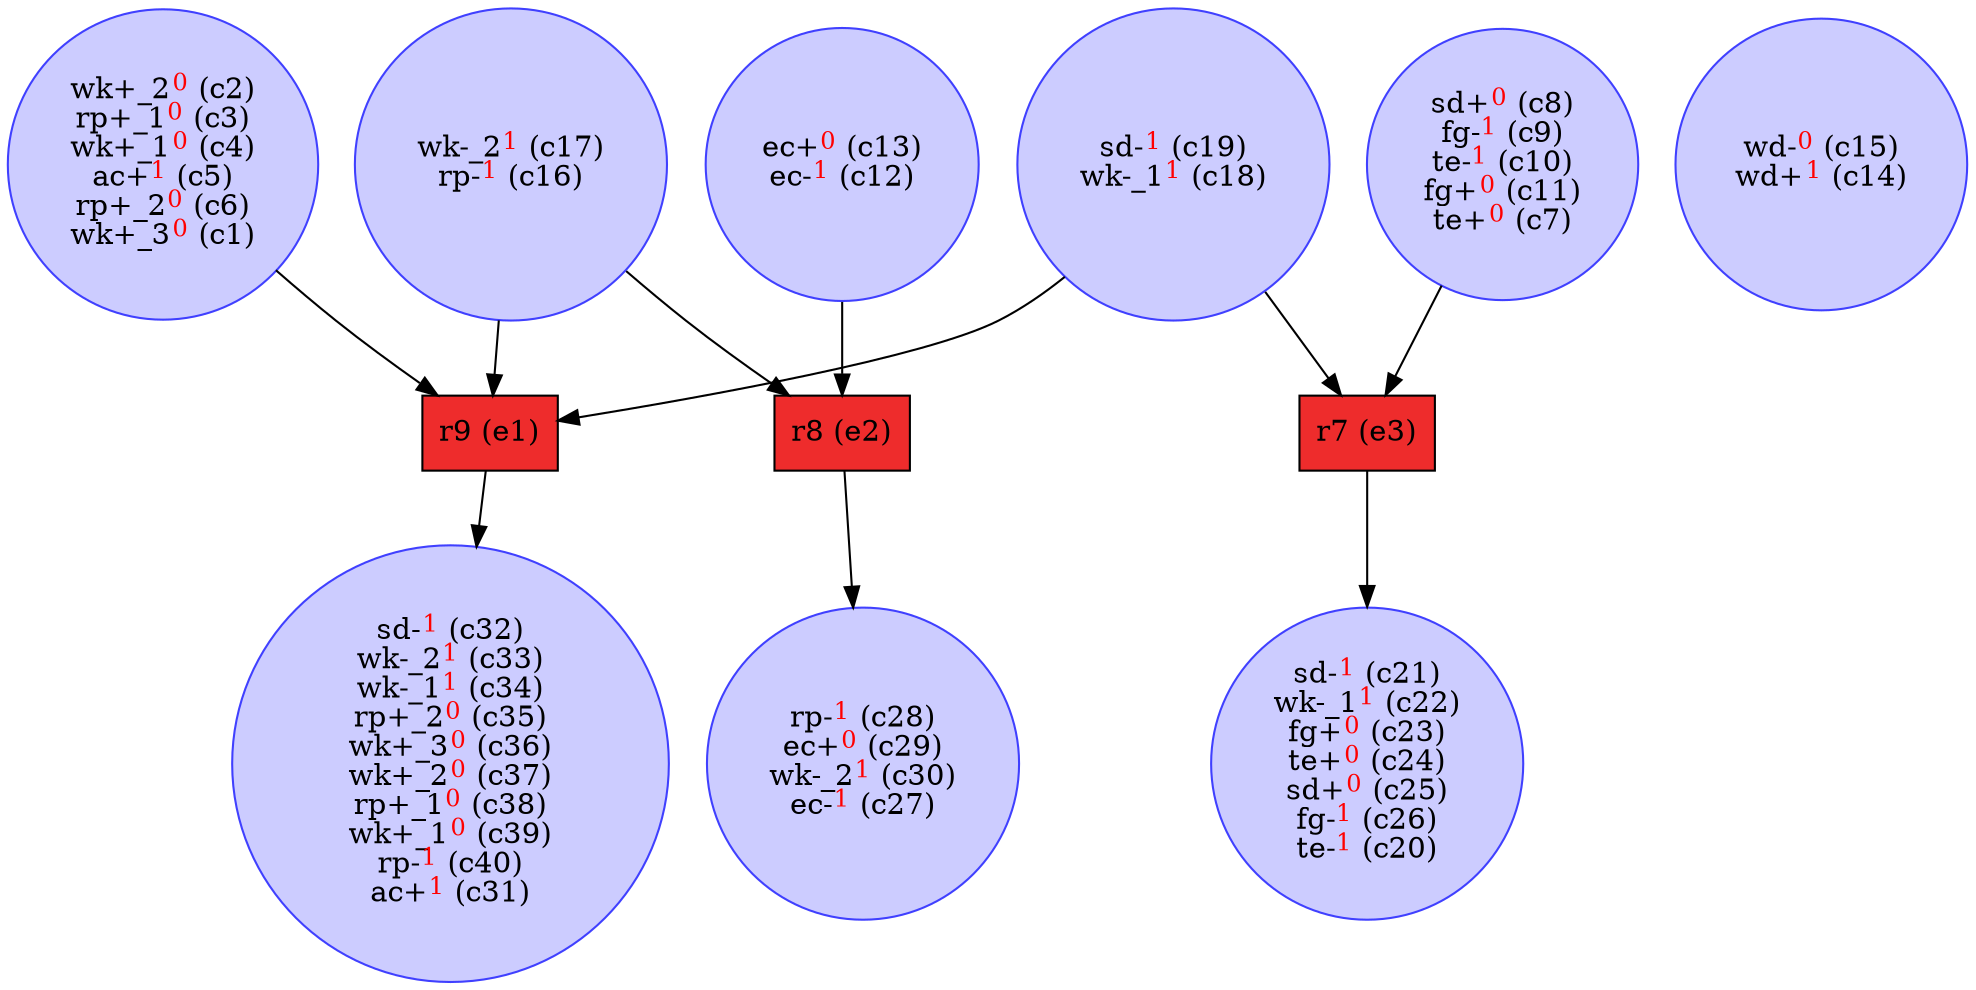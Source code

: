digraph test {
  c1 -> e1;
  c7 -> e3;
  c12 -> e2;
  c16 -> e1;
  c16 -> e2;
  c18 -> e1;
  c18 -> e3;
  e3 -> c20;
  e2 -> c27;
  e1 -> c31;
  c1 [color= "#4040ff" fillcolor="#ccccff" label= <<FONT COLOR ="black">wk+_2</FONT><FONT COLOR="red"><SUP>0</SUP></FONT><FONT COLOR="black"> (c2)</FONT><BR/><FONT COLOR ="black">rp+_1</FONT><FONT COLOR="red"><SUP>0</SUP></FONT><FONT COLOR="black"> (c3)</FONT><BR/><FONT COLOR ="black">wk+_1</FONT><FONT COLOR="red"><SUP>0</SUP></FONT><FONT COLOR="black"> (c4)</FONT><BR/><FONT COLOR ="black">ac+</FONT><FONT COLOR="red"><SUP>1</SUP></FONT><FONT COLOR="black"> (c5)</FONT><BR/><FONT COLOR ="black">rp+_2</FONT><FONT COLOR="red"><SUP>0</SUP></FONT><FONT COLOR="black"> (c6)</FONT><BR/><FONT COLOR ="black">wk+_3</FONT><FONT COLOR="red"><SUP>0</SUP></FONT><FONT COLOR="black"> (c1)</FONT>> shape=circle style=filled];
  c7 [color= "#4040ff" fillcolor="#ccccff" label= <<FONT COLOR ="black">sd+</FONT><FONT COLOR="red"><SUP>0</SUP></FONT><FONT COLOR="black"> (c8)</FONT><BR/><FONT COLOR ="black">fg-</FONT><FONT COLOR="red"><SUP>1</SUP></FONT><FONT COLOR="black"> (c9)</FONT><BR/><FONT COLOR ="black">te-</FONT><FONT COLOR="red"><SUP>1</SUP></FONT><FONT COLOR="black"> (c10)</FONT><BR/><FONT COLOR ="black">fg+</FONT><FONT COLOR="red"><SUP>0</SUP></FONT><FONT COLOR="black"> (c11)</FONT><BR/><FONT COLOR ="black">te+</FONT><FONT COLOR="red"><SUP>0</SUP></FONT><FONT COLOR="black"> (c7)</FONT>> shape=circle style=filled];
  c12 [color= "#4040ff" fillcolor="#ccccff" label= <<FONT COLOR ="black">ec+</FONT><FONT COLOR="red"><SUP>0</SUP></FONT><FONT COLOR="black"> (c13)</FONT><BR/><FONT COLOR ="black">ec-</FONT><FONT COLOR="red"><SUP>1</SUP></FONT><FONT COLOR="black"> (c12)</FONT>> shape=circle style=filled];
  c14 [color= "#4040ff" fillcolor="#ccccff" label= <<FONT COLOR ="black">wd-</FONT><FONT COLOR="red"><SUP>0</SUP></FONT><FONT COLOR="black"> (c15)</FONT><BR/><FONT COLOR ="black">wd+</FONT><FONT COLOR="red"><SUP>1</SUP></FONT><FONT COLOR="black"> (c14)</FONT>> shape=circle style=filled];
  c16 [color= "#4040ff" fillcolor="#ccccff" label= <<FONT COLOR ="black">wk-_2</FONT><FONT COLOR="red"><SUP>1</SUP></FONT><FONT COLOR="black"> (c17)</FONT><BR/><FONT COLOR ="black">rp-</FONT><FONT COLOR="red"><SUP>1</SUP></FONT><FONT COLOR="black"> (c16)</FONT>> shape=circle style=filled];
  c18 [color= "#4040ff" fillcolor="#ccccff" label= <<FONT COLOR ="black">sd-</FONT><FONT COLOR="red"><SUP>1</SUP></FONT><FONT COLOR="black"> (c19)</FONT><BR/><FONT COLOR ="black">wk-_1</FONT><FONT COLOR="red"><SUP>1</SUP></FONT><FONT COLOR="black"> (c18)</FONT>> shape=circle style=filled];
  c20 [color= "#4040ff" fillcolor="#ccccff" label= <<FONT COLOR ="black">sd-</FONT><FONT COLOR="red"><SUP>1</SUP></FONT><FONT COLOR="black"> (c21)</FONT><BR/><FONT COLOR ="black">wk-_1</FONT><FONT COLOR="red"><SUP>1</SUP></FONT><FONT COLOR="black"> (c22)</FONT><BR/><FONT COLOR ="black">fg+</FONT><FONT COLOR="red"><SUP>0</SUP></FONT><FONT COLOR="black"> (c23)</FONT><BR/><FONT COLOR ="black">te+</FONT><FONT COLOR="red"><SUP>0</SUP></FONT><FONT COLOR="black"> (c24)</FONT><BR/><FONT COLOR ="black">sd+</FONT><FONT COLOR="red"><SUP>0</SUP></FONT><FONT COLOR="black"> (c25)</FONT><BR/><FONT COLOR ="black">fg-</FONT><FONT COLOR="red"><SUP>1</SUP></FONT><FONT COLOR="black"> (c26)</FONT><BR/><FONT COLOR ="black">te-</FONT><FONT COLOR="red"><SUP>1</SUP></FONT><FONT COLOR="black"> (c20)</FONT>> shape=circle style=filled];
  c27 [color= "#4040ff" fillcolor="#ccccff" label= <<FONT COLOR ="black">rp-</FONT><FONT COLOR="red"><SUP>1</SUP></FONT><FONT COLOR="black"> (c28)</FONT><BR/><FONT COLOR ="black">ec+</FONT><FONT COLOR="red"><SUP>0</SUP></FONT><FONT COLOR="black"> (c29)</FONT><BR/><FONT COLOR ="black">wk-_2</FONT><FONT COLOR="red"><SUP>1</SUP></FONT><FONT COLOR="black"> (c30)</FONT><BR/><FONT COLOR ="black">ec-</FONT><FONT COLOR="red"><SUP>1</SUP></FONT><FONT COLOR="black"> (c27)</FONT>> shape=circle style=filled];
  c31 [color= "#4040ff" fillcolor="#ccccff" label= <<FONT COLOR ="black">sd-</FONT><FONT COLOR="red"><SUP>1</SUP></FONT><FONT COLOR="black"> (c32)</FONT><BR/><FONT COLOR ="black">wk-_2</FONT><FONT COLOR="red"><SUP>1</SUP></FONT><FONT COLOR="black"> (c33)</FONT><BR/><FONT COLOR ="black">wk-_1</FONT><FONT COLOR="red"><SUP>1</SUP></FONT><FONT COLOR="black"> (c34)</FONT><BR/><FONT COLOR ="black">rp+_2</FONT><FONT COLOR="red"><SUP>0</SUP></FONT><FONT COLOR="black"> (c35)</FONT><BR/><FONT COLOR ="black">wk+_3</FONT><FONT COLOR="red"><SUP>0</SUP></FONT><FONT COLOR="black"> (c36)</FONT><BR/><FONT COLOR ="black">wk+_2</FONT><FONT COLOR="red"><SUP>0</SUP></FONT><FONT COLOR="black"> (c37)</FONT><BR/><FONT COLOR ="black">rp+_1</FONT><FONT COLOR="red"><SUP>0</SUP></FONT><FONT COLOR="black"> (c38)</FONT><BR/><FONT COLOR ="black">wk+_1</FONT><FONT COLOR="red"><SUP>0</SUP></FONT><FONT COLOR="black"> (c39)</FONT><BR/><FONT COLOR ="black">rp-</FONT><FONT COLOR="red"><SUP>1</SUP></FONT><FONT COLOR="black"> (c40)</FONT><BR/><FONT COLOR ="black">ac+</FONT><FONT COLOR="red"><SUP>1</SUP></FONT><FONT COLOR="black"> (c31)</FONT>> shape=circle style=filled];
  e1 [color=black fillcolor=firebrick2 label="r9 (e1)" shape=box style=filled];
  e2 [color=black fillcolor=firebrick2 label="r8 (e2)" shape=box style=filled];
  e3 [color=black fillcolor=firebrick2 label="r7 (e3)" shape=box style=filled];
}
